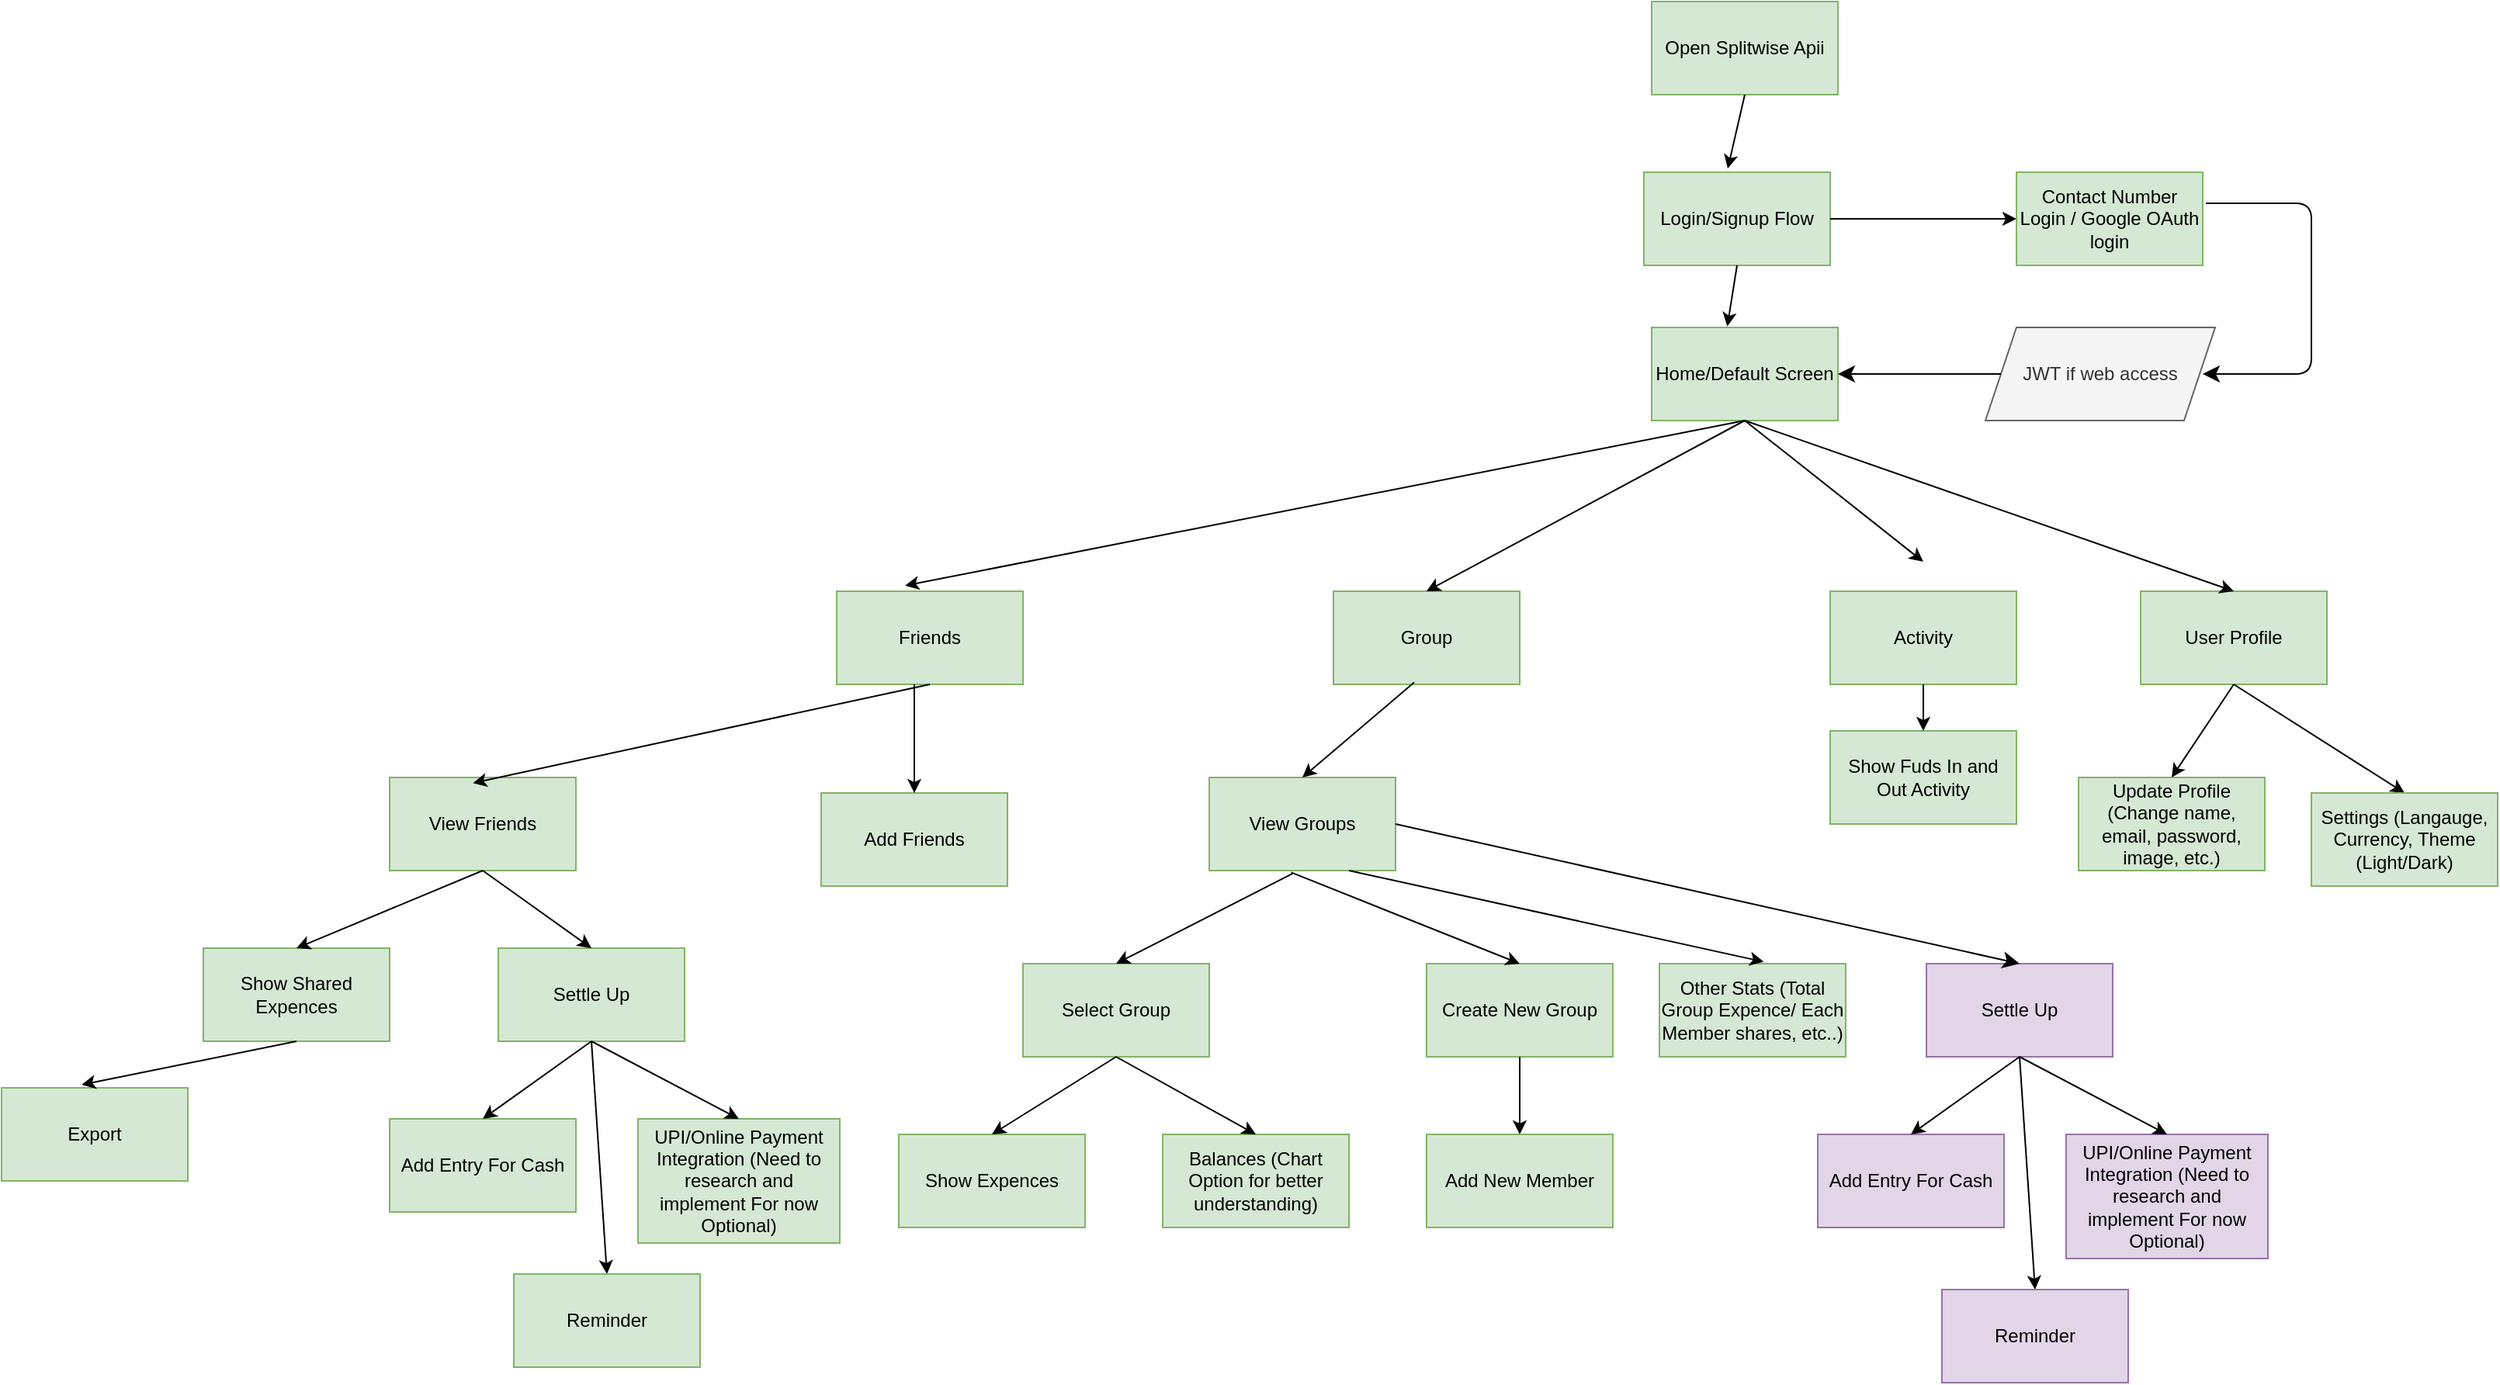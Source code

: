 <mxfile version="26.1.3">
  <diagram name="Page-1" id="ve74gUoPnkMRTklbbYo0">
    <mxGraphModel dx="2408" dy="913" grid="1" gridSize="10" guides="1" tooltips="1" connect="1" arrows="1" fold="1" page="1" pageScale="1" pageWidth="850" pageHeight="1100" math="0" shadow="0">
      <root>
        <mxCell id="0" />
        <mxCell id="1" parent="0" />
        <mxCell id="lRVDbdjrYC3U3WY9sBPi-1" value="Open Splitwise Apii" style="rounded=0;whiteSpace=wrap;html=1;fillColor=#d5e8d4;strokeColor=#82b366;" parent="1" vertex="1">
          <mxGeometry x="365" y="100" width="120" height="60" as="geometry" />
        </mxCell>
        <mxCell id="lRVDbdjrYC3U3WY9sBPi-2" value="Login/Signup Flow" style="rounded=0;whiteSpace=wrap;html=1;fillColor=#d5e8d4;strokeColor=#82b366;" parent="1" vertex="1">
          <mxGeometry x="360" y="210" width="120" height="60" as="geometry" />
        </mxCell>
        <mxCell id="lRVDbdjrYC3U3WY9sBPi-3" value="Home/Default Screen" style="rounded=0;whiteSpace=wrap;html=1;fillColor=#d5e8d4;strokeColor=#82b366;" parent="1" vertex="1">
          <mxGeometry x="365" y="310" width="120" height="60" as="geometry" />
        </mxCell>
        <mxCell id="lRVDbdjrYC3U3WY9sBPi-4" value="Friends" style="rounded=0;whiteSpace=wrap;html=1;fillColor=#d5e8d4;strokeColor=#82b366;" parent="1" vertex="1">
          <mxGeometry x="-160" y="480" width="120" height="60" as="geometry" />
        </mxCell>
        <mxCell id="lRVDbdjrYC3U3WY9sBPi-5" value="Activity" style="rounded=0;whiteSpace=wrap;html=1;fillColor=#d5e8d4;strokeColor=#82b366;" parent="1" vertex="1">
          <mxGeometry x="480" y="480" width="120" height="60" as="geometry" />
        </mxCell>
        <mxCell id="lRVDbdjrYC3U3WY9sBPi-6" value="Group" style="rounded=0;whiteSpace=wrap;html=1;fillColor=#d5e8d4;strokeColor=#82b366;" parent="1" vertex="1">
          <mxGeometry x="160" y="480" width="120" height="60" as="geometry" />
        </mxCell>
        <mxCell id="lRVDbdjrYC3U3WY9sBPi-7" value="View Friends" style="rounded=0;whiteSpace=wrap;html=1;fillColor=#d5e8d4;strokeColor=#82b366;" parent="1" vertex="1">
          <mxGeometry x="-448" y="600" width="120" height="60" as="geometry" />
        </mxCell>
        <mxCell id="lRVDbdjrYC3U3WY9sBPi-8" value="Show Shared Expences" style="rounded=0;whiteSpace=wrap;html=1;fillColor=#d5e8d4;strokeColor=#82b366;" parent="1" vertex="1">
          <mxGeometry x="-568" y="710" width="120" height="60" as="geometry" />
        </mxCell>
        <mxCell id="lRVDbdjrYC3U3WY9sBPi-10" value="Settle Up" style="rounded=0;whiteSpace=wrap;html=1;fillColor=#d5e8d4;strokeColor=#82b366;" parent="1" vertex="1">
          <mxGeometry x="-378" y="710" width="120" height="60" as="geometry" />
        </mxCell>
        <mxCell id="lRVDbdjrYC3U3WY9sBPi-11" value="Add Entry For Cash" style="rounded=0;whiteSpace=wrap;html=1;fillColor=#d5e8d4;strokeColor=#82b366;" parent="1" vertex="1">
          <mxGeometry x="-448" y="820" width="120" height="60" as="geometry" />
        </mxCell>
        <mxCell id="lRVDbdjrYC3U3WY9sBPi-12" value="UPI/Online Payment Integration (Need to research and implement For now Optional)" style="rounded=0;whiteSpace=wrap;html=1;fillColor=#d5e8d4;strokeColor=#82b366;" parent="1" vertex="1">
          <mxGeometry x="-288" y="820" width="130" height="80" as="geometry" />
        </mxCell>
        <mxCell id="lRVDbdjrYC3U3WY9sBPi-13" value="" style="endArrow=classic;html=1;rounded=0;exitX=0.5;exitY=1;exitDx=0;exitDy=0;entryX=0.447;entryY=0.06;entryDx=0;entryDy=0;entryPerimeter=0;" parent="1" source="lRVDbdjrYC3U3WY9sBPi-4" target="lRVDbdjrYC3U3WY9sBPi-7" edge="1">
          <mxGeometry width="50" height="50" relative="1" as="geometry">
            <mxPoint x="-110" y="650" as="sourcePoint" />
            <mxPoint x="-60" y="600" as="targetPoint" />
          </mxGeometry>
        </mxCell>
        <mxCell id="lRVDbdjrYC3U3WY9sBPi-14" value="" style="endArrow=classic;html=1;rounded=0;exitX=0.5;exitY=1;exitDx=0;exitDy=0;entryX=0.5;entryY=0;entryDx=0;entryDy=0;" parent="1" source="lRVDbdjrYC3U3WY9sBPi-7" target="lRVDbdjrYC3U3WY9sBPi-8" edge="1">
          <mxGeometry width="50" height="50" relative="1" as="geometry">
            <mxPoint x="-258" y="550" as="sourcePoint" />
            <mxPoint x="-384" y="614" as="targetPoint" />
          </mxGeometry>
        </mxCell>
        <mxCell id="lRVDbdjrYC3U3WY9sBPi-15" value="" style="endArrow=classic;html=1;rounded=0;entryX=0.5;entryY=0;entryDx=0;entryDy=0;exitX=0.5;exitY=1;exitDx=0;exitDy=0;" parent="1" source="lRVDbdjrYC3U3WY9sBPi-7" target="lRVDbdjrYC3U3WY9sBPi-10" edge="1">
          <mxGeometry width="50" height="50" relative="1" as="geometry">
            <mxPoint x="-378" y="690" as="sourcePoint" />
            <mxPoint x="-498" y="720" as="targetPoint" />
          </mxGeometry>
        </mxCell>
        <mxCell id="lRVDbdjrYC3U3WY9sBPi-16" value="" style="endArrow=classic;html=1;rounded=0;entryX=0.5;entryY=0;entryDx=0;entryDy=0;exitX=0.5;exitY=1;exitDx=0;exitDy=0;" parent="1" source="lRVDbdjrYC3U3WY9sBPi-10" target="lRVDbdjrYC3U3WY9sBPi-11" edge="1">
          <mxGeometry width="50" height="50" relative="1" as="geometry">
            <mxPoint x="-378" y="670" as="sourcePoint" />
            <mxPoint x="-308" y="720" as="targetPoint" />
          </mxGeometry>
        </mxCell>
        <mxCell id="lRVDbdjrYC3U3WY9sBPi-17" value="" style="endArrow=classic;html=1;rounded=0;entryX=0.5;entryY=0;entryDx=0;entryDy=0;" parent="1" target="lRVDbdjrYC3U3WY9sBPi-12" edge="1">
          <mxGeometry width="50" height="50" relative="1" as="geometry">
            <mxPoint x="-318" y="770" as="sourcePoint" />
            <mxPoint x="-378" y="830" as="targetPoint" />
          </mxGeometry>
        </mxCell>
        <mxCell id="lRVDbdjrYC3U3WY9sBPi-18" value="" style="endArrow=classic;html=1;rounded=0;entryX=0.5;entryY=0;entryDx=0;entryDy=0;" parent="1" target="lRVDbdjrYC3U3WY9sBPi-19" edge="1">
          <mxGeometry width="50" height="50" relative="1" as="geometry">
            <mxPoint x="-318" y="770" as="sourcePoint" />
            <mxPoint x="-318" y="920" as="targetPoint" />
          </mxGeometry>
        </mxCell>
        <mxCell id="lRVDbdjrYC3U3WY9sBPi-19" value="Reminder" style="rounded=0;whiteSpace=wrap;html=1;fillColor=#d5e8d4;strokeColor=#82b366;" parent="1" vertex="1">
          <mxGeometry x="-368" y="920" width="120" height="60" as="geometry" />
        </mxCell>
        <mxCell id="lRVDbdjrYC3U3WY9sBPi-20" value="Export" style="rounded=0;whiteSpace=wrap;html=1;fillColor=#d5e8d4;strokeColor=#82b366;" parent="1" vertex="1">
          <mxGeometry x="-698" y="800" width="120" height="60" as="geometry" />
        </mxCell>
        <mxCell id="lRVDbdjrYC3U3WY9sBPi-21" value="" style="endArrow=classic;html=1;rounded=0;exitX=0.5;exitY=1;exitDx=0;exitDy=0;entryX=0.43;entryY=-0.033;entryDx=0;entryDy=0;entryPerimeter=0;" parent="1" source="lRVDbdjrYC3U3WY9sBPi-8" target="lRVDbdjrYC3U3WY9sBPi-20" edge="1">
          <mxGeometry width="50" height="50" relative="1" as="geometry">
            <mxPoint x="-278" y="760" as="sourcePoint" />
            <mxPoint x="-228" y="710" as="targetPoint" />
          </mxGeometry>
        </mxCell>
        <mxCell id="lRVDbdjrYC3U3WY9sBPi-22" value="Add Friends" style="rounded=0;whiteSpace=wrap;html=1;fillColor=#d5e8d4;strokeColor=#82b366;" parent="1" vertex="1">
          <mxGeometry x="-170" y="610" width="120" height="60" as="geometry" />
        </mxCell>
        <mxCell id="lRVDbdjrYC3U3WY9sBPi-24" value="" style="endArrow=classic;html=1;rounded=0;entryX=0.5;entryY=0;entryDx=0;entryDy=0;" parent="1" target="lRVDbdjrYC3U3WY9sBPi-22" edge="1">
          <mxGeometry width="50" height="50" relative="1" as="geometry">
            <mxPoint x="-110" y="540" as="sourcePoint" />
            <mxPoint x="-384" y="614" as="targetPoint" />
          </mxGeometry>
        </mxCell>
        <mxCell id="lRVDbdjrYC3U3WY9sBPi-25" value="View Groups" style="rounded=0;whiteSpace=wrap;html=1;fillColor=#d5e8d4;strokeColor=#82b366;" parent="1" vertex="1">
          <mxGeometry x="80" y="600" width="120" height="60" as="geometry" />
        </mxCell>
        <mxCell id="lRVDbdjrYC3U3WY9sBPi-26" value="" style="endArrow=classic;html=1;rounded=0;exitX=0.433;exitY=0.98;exitDx=0;exitDy=0;entryX=0.5;entryY=0;entryDx=0;entryDy=0;exitPerimeter=0;" parent="1" source="lRVDbdjrYC3U3WY9sBPi-6" target="lRVDbdjrYC3U3WY9sBPi-25" edge="1">
          <mxGeometry width="50" height="50" relative="1" as="geometry">
            <mxPoint x="-90" y="550" as="sourcePoint" />
            <mxPoint x="-384" y="614" as="targetPoint" />
          </mxGeometry>
        </mxCell>
        <mxCell id="lRVDbdjrYC3U3WY9sBPi-27" value="Select Group" style="rounded=0;whiteSpace=wrap;html=1;fillColor=#d5e8d4;strokeColor=#82b366;" parent="1" vertex="1">
          <mxGeometry x="-40" y="720" width="120" height="60" as="geometry" />
        </mxCell>
        <mxCell id="lRVDbdjrYC3U3WY9sBPi-28" value="Show Expences" style="rounded=0;whiteSpace=wrap;html=1;fillColor=#d5e8d4;strokeColor=#82b366;" parent="1" vertex="1">
          <mxGeometry x="-120" y="830" width="120" height="60" as="geometry" />
        </mxCell>
        <mxCell id="lRVDbdjrYC3U3WY9sBPi-29" value="" style="endArrow=classic;html=1;rounded=0;exitX=0.5;exitY=1;exitDx=0;exitDy=0;entryX=0.5;entryY=0;entryDx=0;entryDy=0;" parent="1" source="lRVDbdjrYC3U3WY9sBPi-27" target="lRVDbdjrYC3U3WY9sBPi-28" edge="1">
          <mxGeometry width="50" height="50" relative="1" as="geometry">
            <mxPoint x="-40" y="990" as="sourcePoint" />
            <mxPoint x="10" y="940" as="targetPoint" />
          </mxGeometry>
        </mxCell>
        <mxCell id="lRVDbdjrYC3U3WY9sBPi-30" value="Balances (Chart Option for better understanding)" style="rounded=0;whiteSpace=wrap;html=1;fillColor=#d5e8d4;strokeColor=#82b366;" parent="1" vertex="1">
          <mxGeometry x="50" y="830" width="120" height="60" as="geometry" />
        </mxCell>
        <mxCell id="lRVDbdjrYC3U3WY9sBPi-31" value="" style="endArrow=classic;html=1;rounded=0;exitX=0.5;exitY=1;exitDx=0;exitDy=0;entryX=0.5;entryY=0;entryDx=0;entryDy=0;" parent="1" source="lRVDbdjrYC3U3WY9sBPi-27" target="lRVDbdjrYC3U3WY9sBPi-30" edge="1">
          <mxGeometry width="50" height="50" relative="1" as="geometry">
            <mxPoint x="30" y="790" as="sourcePoint" />
            <mxPoint x="-50" y="840" as="targetPoint" />
          </mxGeometry>
        </mxCell>
        <mxCell id="lRVDbdjrYC3U3WY9sBPi-32" value="" style="endArrow=classic;html=1;rounded=0;exitX=0.447;exitY=1.033;exitDx=0;exitDy=0;entryX=0.5;entryY=0;entryDx=0;entryDy=0;exitPerimeter=0;" parent="1" source="lRVDbdjrYC3U3WY9sBPi-25" target="lRVDbdjrYC3U3WY9sBPi-27" edge="1">
          <mxGeometry width="50" height="50" relative="1" as="geometry">
            <mxPoint x="30" y="790" as="sourcePoint" />
            <mxPoint x="-50" y="840" as="targetPoint" />
          </mxGeometry>
        </mxCell>
        <mxCell id="lRVDbdjrYC3U3WY9sBPi-34" value="Create New Group" style="rounded=0;whiteSpace=wrap;html=1;fillColor=#d5e8d4;strokeColor=#82b366;" parent="1" vertex="1">
          <mxGeometry x="220" y="720" width="120" height="60" as="geometry" />
        </mxCell>
        <mxCell id="lRVDbdjrYC3U3WY9sBPi-35" value="Add New Member" style="rounded=0;whiteSpace=wrap;html=1;fillColor=#d5e8d4;strokeColor=#82b366;" parent="1" vertex="1">
          <mxGeometry x="220" y="830" width="120" height="60" as="geometry" />
        </mxCell>
        <mxCell id="lRVDbdjrYC3U3WY9sBPi-36" value="" style="endArrow=classic;html=1;rounded=0;exitX=0.5;exitY=1;exitDx=0;exitDy=0;entryX=0.5;entryY=0;entryDx=0;entryDy=0;" parent="1" source="lRVDbdjrYC3U3WY9sBPi-34" target="lRVDbdjrYC3U3WY9sBPi-35" edge="1">
          <mxGeometry width="50" height="50" relative="1" as="geometry">
            <mxPoint x="144" y="672" as="sourcePoint" />
            <mxPoint x="30" y="730" as="targetPoint" />
          </mxGeometry>
        </mxCell>
        <mxCell id="lRVDbdjrYC3U3WY9sBPi-37" value="" style="endArrow=classic;html=1;rounded=0;exitX=0.44;exitY=1.02;exitDx=0;exitDy=0;entryX=0.5;entryY=0;entryDx=0;entryDy=0;exitPerimeter=0;" parent="1" source="lRVDbdjrYC3U3WY9sBPi-25" target="lRVDbdjrYC3U3WY9sBPi-34" edge="1">
          <mxGeometry width="50" height="50" relative="1" as="geometry">
            <mxPoint x="144" y="672" as="sourcePoint" />
            <mxPoint x="30" y="730" as="targetPoint" />
          </mxGeometry>
        </mxCell>
        <mxCell id="lRVDbdjrYC3U3WY9sBPi-38" value="Other Stats (Total Group Expence/ Each Member shares, etc..)" style="rounded=0;whiteSpace=wrap;html=1;fillColor=#d5e8d4;strokeColor=#82b366;" parent="1" vertex="1">
          <mxGeometry x="370" y="720" width="120" height="60" as="geometry" />
        </mxCell>
        <mxCell id="lRVDbdjrYC3U3WY9sBPi-39" value="" style="endArrow=classic;html=1;rounded=0;exitX=0.75;exitY=1;exitDx=0;exitDy=0;entryX=0.56;entryY=-0.02;entryDx=0;entryDy=0;entryPerimeter=0;" parent="1" source="lRVDbdjrYC3U3WY9sBPi-25" target="lRVDbdjrYC3U3WY9sBPi-38" edge="1">
          <mxGeometry width="50" height="50" relative="1" as="geometry">
            <mxPoint x="143" y="671" as="sourcePoint" />
            <mxPoint x="290" y="730" as="targetPoint" />
          </mxGeometry>
        </mxCell>
        <mxCell id="lRVDbdjrYC3U3WY9sBPi-40" value="Show Fuds In and Out Activity" style="rounded=0;whiteSpace=wrap;html=1;fillColor=#d5e8d4;strokeColor=#82b366;" parent="1" vertex="1">
          <mxGeometry x="480" y="570" width="120" height="60" as="geometry" />
        </mxCell>
        <mxCell id="lRVDbdjrYC3U3WY9sBPi-41" value="" style="endArrow=classic;html=1;rounded=0;exitX=0.5;exitY=1;exitDx=0;exitDy=0;entryX=0.5;entryY=0;entryDx=0;entryDy=0;" parent="1" source="lRVDbdjrYC3U3WY9sBPi-5" target="lRVDbdjrYC3U3WY9sBPi-40" edge="1">
          <mxGeometry width="50" height="50" relative="1" as="geometry">
            <mxPoint x="222" y="549" as="sourcePoint" />
            <mxPoint x="150" y="610" as="targetPoint" />
          </mxGeometry>
        </mxCell>
        <mxCell id="lRVDbdjrYC3U3WY9sBPi-43" value="" style="endArrow=classic;html=1;rounded=0;exitX=0.5;exitY=1;exitDx=0;exitDy=0;entryX=0.5;entryY=0;entryDx=0;entryDy=0;" parent="1" source="lRVDbdjrYC3U3WY9sBPi-3" edge="1">
          <mxGeometry width="50" height="50" relative="1" as="geometry">
            <mxPoint x="550" y="531" as="sourcePoint" />
            <mxPoint x="540" y="461" as="targetPoint" />
          </mxGeometry>
        </mxCell>
        <mxCell id="lRVDbdjrYC3U3WY9sBPi-44" value="User Profile" style="rounded=0;whiteSpace=wrap;html=1;fillColor=#d5e8d4;strokeColor=#82b366;" parent="1" vertex="1">
          <mxGeometry x="680" y="480" width="120" height="60" as="geometry" />
        </mxCell>
        <mxCell id="lRVDbdjrYC3U3WY9sBPi-45" value="Update Profile (Change name, email, password, image, etc.)" style="rounded=0;whiteSpace=wrap;html=1;fillColor=#d5e8d4;strokeColor=#82b366;" parent="1" vertex="1">
          <mxGeometry x="640" y="600" width="120" height="60" as="geometry" />
        </mxCell>
        <mxCell id="lRVDbdjrYC3U3WY9sBPi-46" value="" style="endArrow=classic;html=1;rounded=0;entryX=0.5;entryY=0;entryDx=0;entryDy=0;exitX=0.5;exitY=1;exitDx=0;exitDy=0;" parent="1" source="lRVDbdjrYC3U3WY9sBPi-44" target="lRVDbdjrYC3U3WY9sBPi-45" edge="1">
          <mxGeometry width="50" height="50" relative="1" as="geometry">
            <mxPoint x="-100" y="550" as="sourcePoint" />
            <mxPoint x="-100" y="620" as="targetPoint" />
          </mxGeometry>
        </mxCell>
        <mxCell id="lRVDbdjrYC3U3WY9sBPi-47" value="" style="endArrow=classic;html=1;rounded=0;exitX=0.5;exitY=1;exitDx=0;exitDy=0;entryX=0.5;entryY=0;entryDx=0;entryDy=0;" parent="1" source="lRVDbdjrYC3U3WY9sBPi-44" target="lRVDbdjrYC3U3WY9sBPi-48" edge="1">
          <mxGeometry width="50" height="50" relative="1" as="geometry">
            <mxPoint x="435" y="400" as="sourcePoint" />
            <mxPoint x="850" y="600" as="targetPoint" />
          </mxGeometry>
        </mxCell>
        <mxCell id="lRVDbdjrYC3U3WY9sBPi-48" value="Settings (Langauge, Currency, Theme (Light/Dark)" style="rounded=0;whiteSpace=wrap;html=1;fillColor=#d5e8d4;strokeColor=#82b366;" parent="1" vertex="1">
          <mxGeometry x="790" y="610" width="120" height="60" as="geometry" />
        </mxCell>
        <mxCell id="lRVDbdjrYC3U3WY9sBPi-51" value="" style="endArrow=classic;html=1;rounded=0;entryX=0.5;entryY=0;entryDx=0;entryDy=0;exitX=0.5;exitY=1;exitDx=0;exitDy=0;" parent="1" source="lRVDbdjrYC3U3WY9sBPi-3" target="lRVDbdjrYC3U3WY9sBPi-44" edge="1">
          <mxGeometry width="50" height="50" relative="1" as="geometry">
            <mxPoint x="430" y="390" as="sourcePoint" />
            <mxPoint x="550" y="490" as="targetPoint" />
          </mxGeometry>
        </mxCell>
        <mxCell id="lRVDbdjrYC3U3WY9sBPi-52" value="" style="endArrow=classic;html=1;rounded=0;exitX=0.5;exitY=1;exitDx=0;exitDy=0;entryX=0.5;entryY=0;entryDx=0;entryDy=0;" parent="1" source="lRVDbdjrYC3U3WY9sBPi-3" target="lRVDbdjrYC3U3WY9sBPi-6" edge="1">
          <mxGeometry width="50" height="50" relative="1" as="geometry">
            <mxPoint x="445" y="410" as="sourcePoint" />
            <mxPoint x="560" y="500" as="targetPoint" />
          </mxGeometry>
        </mxCell>
        <mxCell id="lRVDbdjrYC3U3WY9sBPi-53" value="" style="endArrow=classic;html=1;rounded=0;entryX=0.367;entryY=-0.06;entryDx=0;entryDy=0;entryPerimeter=0;exitX=0.5;exitY=1;exitDx=0;exitDy=0;" parent="1" source="lRVDbdjrYC3U3WY9sBPi-3" target="lRVDbdjrYC3U3WY9sBPi-4" edge="1">
          <mxGeometry width="50" height="50" relative="1" as="geometry">
            <mxPoint x="430" y="390" as="sourcePoint" />
            <mxPoint x="750" y="490" as="targetPoint" />
          </mxGeometry>
        </mxCell>
        <mxCell id="lRVDbdjrYC3U3WY9sBPi-54" value="" style="endArrow=classic;html=1;rounded=0;exitX=0.5;exitY=1;exitDx=0;exitDy=0;entryX=0.45;entryY=-0.039;entryDx=0;entryDy=0;entryPerimeter=0;" parent="1" source="lRVDbdjrYC3U3WY9sBPi-1" target="lRVDbdjrYC3U3WY9sBPi-2" edge="1">
          <mxGeometry width="50" height="50" relative="1" as="geometry">
            <mxPoint x="360" y="240" as="sourcePoint" />
            <mxPoint x="410" y="190" as="targetPoint" />
          </mxGeometry>
        </mxCell>
        <mxCell id="lRVDbdjrYC3U3WY9sBPi-55" value="" style="endArrow=classic;html=1;rounded=0;exitX=0.5;exitY=1;exitDx=0;exitDy=0;entryX=0.406;entryY=-0.011;entryDx=0;entryDy=0;entryPerimeter=0;" parent="1" source="lRVDbdjrYC3U3WY9sBPi-2" target="lRVDbdjrYC3U3WY9sBPi-3" edge="1">
          <mxGeometry width="50" height="50" relative="1" as="geometry">
            <mxPoint x="435" y="150" as="sourcePoint" />
            <mxPoint x="429" y="218" as="targetPoint" />
          </mxGeometry>
        </mxCell>
        <mxCell id="lRVDbdjrYC3U3WY9sBPi-56" value="" style="endArrow=classic;html=1;rounded=0;exitX=1;exitY=0.5;exitDx=0;exitDy=0;entryX=0;entryY=0.5;entryDx=0;entryDy=0;" parent="1" source="lRVDbdjrYC3U3WY9sBPi-2" target="lRVDbdjrYC3U3WY9sBPi-57" edge="1">
          <mxGeometry width="50" height="50" relative="1" as="geometry">
            <mxPoint x="435" y="280" as="sourcePoint" />
            <mxPoint x="580" y="240" as="targetPoint" />
          </mxGeometry>
        </mxCell>
        <mxCell id="lRVDbdjrYC3U3WY9sBPi-57" value="Contact Number Login / Google OAuth login" style="rounded=0;whiteSpace=wrap;html=1;fillColor=#d5e8d4;strokeColor=#82b366;" parent="1" vertex="1">
          <mxGeometry x="600" y="210" width="120" height="60" as="geometry" />
        </mxCell>
        <mxCell id="ZsCgZB8a-lF7FFfyLKsi-7" value="Settle Up" style="rounded=0;whiteSpace=wrap;html=1;fillColor=#e1d5e7;strokeColor=#9673a6;" vertex="1" parent="1">
          <mxGeometry x="542" y="720" width="120" height="60" as="geometry" />
        </mxCell>
        <mxCell id="ZsCgZB8a-lF7FFfyLKsi-8" value="Add Entry For Cash" style="rounded=0;whiteSpace=wrap;html=1;fillColor=#e1d5e7;strokeColor=#9673a6;" vertex="1" parent="1">
          <mxGeometry x="472" y="830" width="120" height="60" as="geometry" />
        </mxCell>
        <mxCell id="ZsCgZB8a-lF7FFfyLKsi-9" value="UPI/Online Payment Integration (Need to research and implement For now Optional)" style="rounded=0;whiteSpace=wrap;html=1;fillColor=#e1d5e7;strokeColor=#9673a6;" vertex="1" parent="1">
          <mxGeometry x="632" y="830" width="130" height="80" as="geometry" />
        </mxCell>
        <mxCell id="ZsCgZB8a-lF7FFfyLKsi-10" value="" style="endArrow=classic;html=1;rounded=0;entryX=0.5;entryY=0;entryDx=0;entryDy=0;exitX=0.5;exitY=1;exitDx=0;exitDy=0;" edge="1" parent="1" source="ZsCgZB8a-lF7FFfyLKsi-7" target="ZsCgZB8a-lF7FFfyLKsi-8">
          <mxGeometry width="50" height="50" relative="1" as="geometry">
            <mxPoint x="542" y="680" as="sourcePoint" />
            <mxPoint x="612" y="730" as="targetPoint" />
          </mxGeometry>
        </mxCell>
        <mxCell id="ZsCgZB8a-lF7FFfyLKsi-11" value="" style="endArrow=classic;html=1;rounded=0;entryX=0.5;entryY=0;entryDx=0;entryDy=0;" edge="1" parent="1" target="ZsCgZB8a-lF7FFfyLKsi-9">
          <mxGeometry width="50" height="50" relative="1" as="geometry">
            <mxPoint x="602" y="780" as="sourcePoint" />
            <mxPoint x="542" y="840" as="targetPoint" />
          </mxGeometry>
        </mxCell>
        <mxCell id="ZsCgZB8a-lF7FFfyLKsi-12" value="" style="endArrow=classic;html=1;rounded=0;entryX=0.5;entryY=0;entryDx=0;entryDy=0;" edge="1" parent="1" target="ZsCgZB8a-lF7FFfyLKsi-13">
          <mxGeometry width="50" height="50" relative="1" as="geometry">
            <mxPoint x="602" y="780" as="sourcePoint" />
            <mxPoint x="602" y="930" as="targetPoint" />
          </mxGeometry>
        </mxCell>
        <mxCell id="ZsCgZB8a-lF7FFfyLKsi-13" value="Reminder" style="rounded=0;whiteSpace=wrap;html=1;fillColor=#e1d5e7;strokeColor=#9673a6;" vertex="1" parent="1">
          <mxGeometry x="552" y="930" width="120" height="60" as="geometry" />
        </mxCell>
        <mxCell id="ZsCgZB8a-lF7FFfyLKsi-14" value="" style="endArrow=classic;html=1;rounded=0;fontSize=12;startSize=8;endSize=8;curved=1;exitX=1;exitY=0.5;exitDx=0;exitDy=0;entryX=0.5;entryY=0;entryDx=0;entryDy=0;" edge="1" parent="1" source="lRVDbdjrYC3U3WY9sBPi-25" target="ZsCgZB8a-lF7FFfyLKsi-7">
          <mxGeometry width="50" height="50" relative="1" as="geometry">
            <mxPoint x="340" y="690" as="sourcePoint" />
            <mxPoint x="390" y="640" as="targetPoint" />
          </mxGeometry>
        </mxCell>
        <mxCell id="ZsCgZB8a-lF7FFfyLKsi-18" value="JWT if web access" style="shape=parallelogram;perimeter=parallelogramPerimeter;whiteSpace=wrap;html=1;fixedSize=1;fillColor=#f5f5f5;fontColor=#333333;strokeColor=#666666;" vertex="1" parent="1">
          <mxGeometry x="580" y="310" width="148" height="60" as="geometry" />
        </mxCell>
        <mxCell id="ZsCgZB8a-lF7FFfyLKsi-21" value="" style="edgeStyle=elbowEdgeStyle;elbow=horizontal;endArrow=classic;html=1;curved=0;rounded=1;endSize=8;startSize=8;fontSize=12;exitX=1;exitY=0.5;exitDx=0;exitDy=0;entryX=1;entryY=0.5;entryDx=0;entryDy=0;" edge="1" parent="1">
          <mxGeometry width="50" height="50" relative="1" as="geometry">
            <mxPoint x="722" y="230" as="sourcePoint" />
            <mxPoint x="720" y="340" as="targetPoint" />
            <Array as="points">
              <mxPoint x="790" y="290" />
            </Array>
          </mxGeometry>
        </mxCell>
        <mxCell id="ZsCgZB8a-lF7FFfyLKsi-22" value="" style="endArrow=classic;html=1;rounded=0;fontSize=12;startSize=8;endSize=8;curved=1;exitX=0;exitY=0.5;exitDx=0;exitDy=0;entryX=1;entryY=0.5;entryDx=0;entryDy=0;" edge="1" parent="1" source="ZsCgZB8a-lF7FFfyLKsi-18" target="lRVDbdjrYC3U3WY9sBPi-3">
          <mxGeometry width="50" height="50" relative="1" as="geometry">
            <mxPoint x="510" y="350" as="sourcePoint" />
            <mxPoint x="560" y="300" as="targetPoint" />
          </mxGeometry>
        </mxCell>
      </root>
    </mxGraphModel>
  </diagram>
</mxfile>
